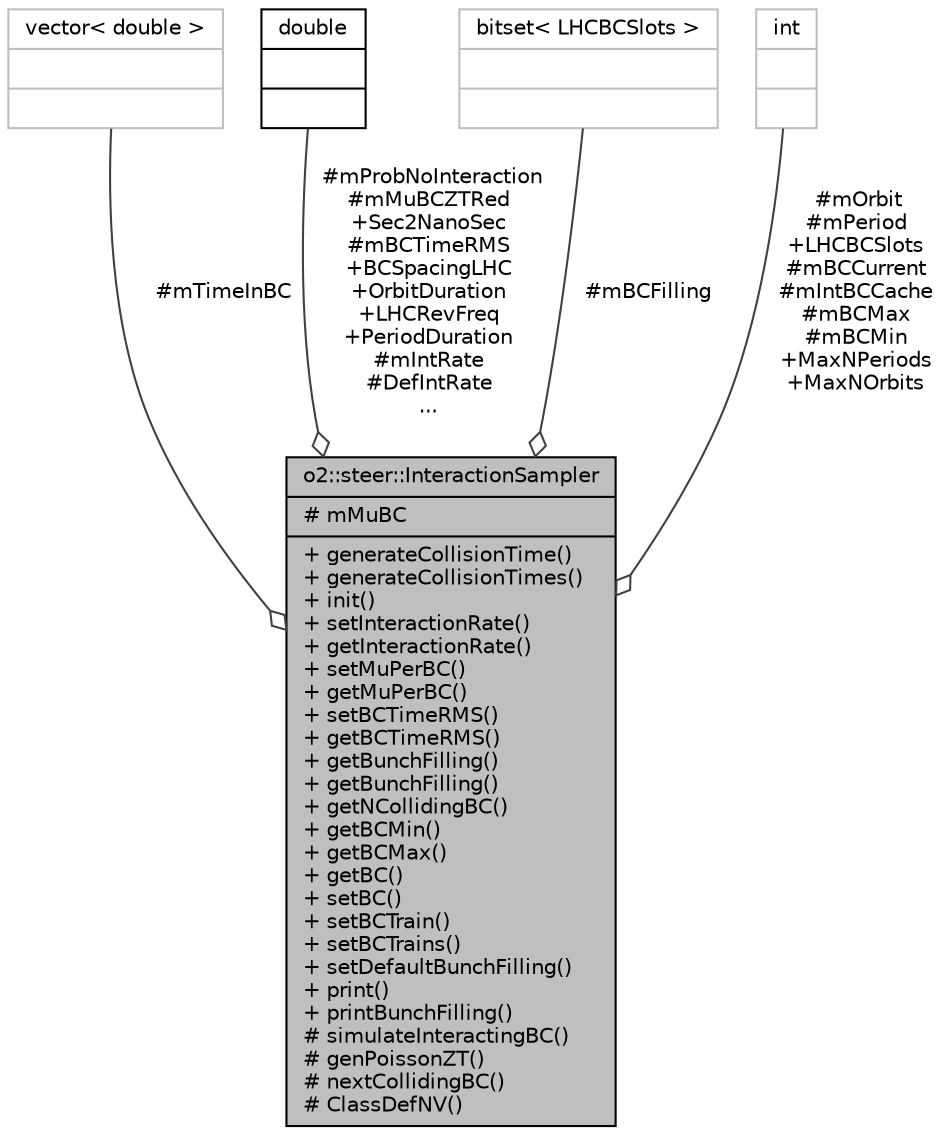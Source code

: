 digraph "o2::steer::InteractionSampler"
{
 // INTERACTIVE_SVG=YES
  bgcolor="transparent";
  edge [fontname="Helvetica",fontsize="10",labelfontname="Helvetica",labelfontsize="10"];
  node [fontname="Helvetica",fontsize="10",shape=record];
  Node1 [label="{o2::steer::InteractionSampler\n|# mMuBC\l|+ generateCollisionTime()\l+ generateCollisionTimes()\l+ init()\l+ setInteractionRate()\l+ getInteractionRate()\l+ setMuPerBC()\l+ getMuPerBC()\l+ setBCTimeRMS()\l+ getBCTimeRMS()\l+ getBunchFilling()\l+ getBunchFilling()\l+ getNCollidingBC()\l+ getBCMin()\l+ getBCMax()\l+ getBC()\l+ setBC()\l+ setBCTrain()\l+ setBCTrains()\l+ setDefaultBunchFilling()\l+ print()\l+ printBunchFilling()\l# simulateInteractingBC()\l# genPoissonZT()\l# nextCollidingBC()\l# ClassDefNV()\l}",height=0.2,width=0.4,color="black", fillcolor="grey75", style="filled" fontcolor="black"];
  Node2 -> Node1 [color="grey25",fontsize="10",style="solid",label=" #mTimeInBC" ,arrowhead="odiamond",fontname="Helvetica"];
  Node2 [label="{vector\< double \>\n||}",height=0.2,width=0.4,color="grey75"];
  Node3 -> Node1 [color="grey25",fontsize="10",style="solid",label=" #mProbNoInteraction\n#mMuBCZTRed\n+Sec2NanoSec\n#mBCTimeRMS\n+BCSpacingLHC\n+OrbitDuration\n+LHCRevFreq\n+PeriodDuration\n#mIntRate\n#DefIntRate\n..." ,arrowhead="odiamond",fontname="Helvetica"];
  Node3 [label="{double\n||}",height=0.2,width=0.4,color="black",URL="$df/de6/classdouble.html"];
  Node4 -> Node1 [color="grey25",fontsize="10",style="solid",label=" #mBCFilling" ,arrowhead="odiamond",fontname="Helvetica"];
  Node4 [label="{bitset\< LHCBCSlots \>\n||}",height=0.2,width=0.4,color="grey75"];
  Node5 -> Node1 [color="grey25",fontsize="10",style="solid",label=" #mOrbit\n#mPeriod\n+LHCBCSlots\n#mBCCurrent\n#mIntBCCache\n#mBCMax\n#mBCMin\n+MaxNPeriods\n+MaxNOrbits" ,arrowhead="odiamond",fontname="Helvetica"];
  Node5 [label="{int\n||}",height=0.2,width=0.4,color="grey75"];
}

